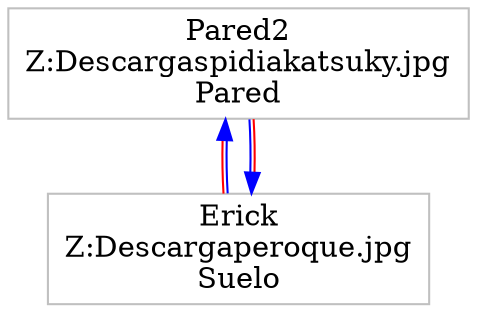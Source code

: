 digraph ColaAtencion {node [dir=both,shape=polygon, fontcolor="Black", height=0.5, color="Grey"]edge [color="blue", color="blue:red"]rankdir=BT
"Erick
Z:\Descarga\peroque.jpg
Suelo"-> "Pared2
Z:\Descarga\spidiakatsuky.jpg
Pared"
"Pared2
Z:\Descarga\spidiakatsuky.jpg
Pared"-> "Erick
Z:\Descarga\peroque.jpg
Suelo"
}
